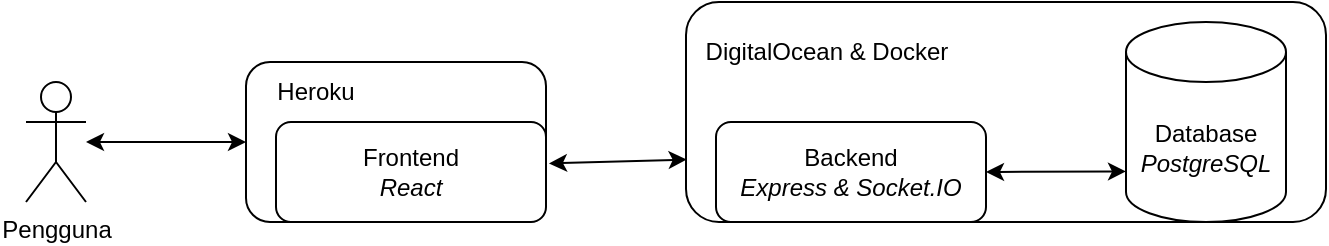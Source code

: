 <mxfile>
    <diagram id="3LQ_Z_L9-6HNDMAD5zl_" name="Page-1">
        <mxGraphModel dx="558" dy="355" grid="1" gridSize="10" guides="1" tooltips="1" connect="1" arrows="1" fold="1" page="1" pageScale="1" pageWidth="850" pageHeight="1100" math="0" shadow="0">
            <root>
                <mxCell id="0"/>
                <mxCell id="1" parent="0"/>
                <mxCell id="3" value="Pengguna" style="shape=umlActor;verticalLabelPosition=bottom;verticalAlign=top;html=1;outlineConnect=0;fillColor=none;" vertex="1" parent="1">
                    <mxGeometry x="120" y="170" width="30" height="60" as="geometry"/>
                </mxCell>
                <mxCell id="10" value="" style="group" vertex="1" connectable="0" parent="1">
                    <mxGeometry x="230" y="160" width="150" height="80" as="geometry"/>
                </mxCell>
                <mxCell id="5" value="" style="rounded=1;whiteSpace=wrap;html=1;" vertex="1" parent="10">
                    <mxGeometry width="150" height="80" as="geometry"/>
                </mxCell>
                <mxCell id="6" value="Frontend&lt;br&gt;&lt;i&gt;React&lt;/i&gt;" style="rounded=1;whiteSpace=wrap;html=1;" vertex="1" parent="10">
                    <mxGeometry x="15" y="30" width="135" height="50" as="geometry"/>
                </mxCell>
                <mxCell id="7" value="Heroku" style="text;html=1;strokeColor=none;fillColor=none;align=center;verticalAlign=middle;whiteSpace=wrap;rounded=0;" vertex="1" parent="10">
                    <mxGeometry x="10" width="50" height="30" as="geometry"/>
                </mxCell>
                <mxCell id="11" value="" style="endArrow=classic;startArrow=classic;html=1;entryX=0;entryY=0.5;entryDx=0;entryDy=0;" edge="1" parent="1" source="3" target="5">
                    <mxGeometry width="50" height="50" relative="1" as="geometry">
                        <mxPoint x="350" y="180" as="sourcePoint"/>
                        <mxPoint x="400" y="130" as="targetPoint"/>
                    </mxGeometry>
                </mxCell>
                <mxCell id="13" value="" style="group" vertex="1" connectable="0" parent="1">
                    <mxGeometry x="450" y="160" width="320" height="80" as="geometry"/>
                </mxCell>
                <mxCell id="14" value="" style="rounded=1;whiteSpace=wrap;html=1;" vertex="1" parent="13">
                    <mxGeometry y="-30" width="320" height="110" as="geometry"/>
                </mxCell>
                <mxCell id="15" value="Backend&lt;br&gt;&lt;i&gt;Express &amp;amp; Socket.IO&lt;/i&gt;" style="rounded=1;whiteSpace=wrap;html=1;" vertex="1" parent="13">
                    <mxGeometry x="15" y="30" width="135" height="50" as="geometry"/>
                </mxCell>
                <mxCell id="2" value="Database&lt;br&gt;&lt;i&gt;PostgreSQL&lt;/i&gt;" style="shape=cylinder3;whiteSpace=wrap;html=1;boundedLbl=1;backgroundOutline=1;size=15;" vertex="1" parent="13">
                    <mxGeometry x="220" y="-20" width="80" height="100" as="geometry"/>
                </mxCell>
                <mxCell id="20" value="" style="endArrow=classic;startArrow=classic;html=1;exitX=1;exitY=0.5;exitDx=0;exitDy=0;entryX=0;entryY=0.747;entryDx=0;entryDy=0;entryPerimeter=0;" edge="1" parent="13" source="15" target="2">
                    <mxGeometry width="50" height="50" relative="1" as="geometry">
                        <mxPoint x="-10" y="50" as="sourcePoint"/>
                        <mxPoint x="40" as="targetPoint"/>
                    </mxGeometry>
                </mxCell>
                <mxCell id="18" value="" style="endArrow=classic;startArrow=classic;html=1;exitX=1.011;exitY=0.414;exitDx=0;exitDy=0;entryX=0.001;entryY=0.716;entryDx=0;entryDy=0;exitPerimeter=0;entryPerimeter=0;" edge="1" parent="1" source="6" target="14">
                    <mxGeometry width="50" height="50" relative="1" as="geometry">
                        <mxPoint x="440" y="180" as="sourcePoint"/>
                        <mxPoint x="490" y="130" as="targetPoint"/>
                    </mxGeometry>
                </mxCell>
                <mxCell id="16" value="DigitalOcean &amp;amp; Docker" style="text;html=1;strokeColor=none;fillColor=none;align=center;verticalAlign=middle;whiteSpace=wrap;rounded=0;" vertex="1" parent="1">
                    <mxGeometry x="458" y="140" width="125" height="30" as="geometry"/>
                </mxCell>
            </root>
        </mxGraphModel>
    </diagram>
</mxfile>